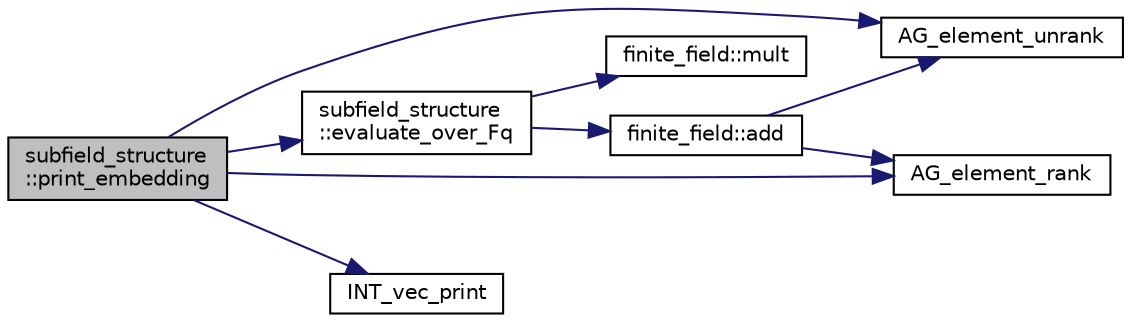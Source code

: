 digraph "subfield_structure::print_embedding"
{
  edge [fontname="Helvetica",fontsize="10",labelfontname="Helvetica",labelfontsize="10"];
  node [fontname="Helvetica",fontsize="10",shape=record];
  rankdir="LR";
  Node69 [label="subfield_structure\l::print_embedding",height=0.2,width=0.4,color="black", fillcolor="grey75", style="filled", fontcolor="black"];
  Node69 -> Node70 [color="midnightblue",fontsize="10",style="solid",fontname="Helvetica"];
  Node70 [label="AG_element_unrank",height=0.2,width=0.4,color="black", fillcolor="white", style="filled",URL="$d4/d67/geometry_8h.html#a4a33b86c87b2879b97cfa1327abe2885"];
  Node69 -> Node71 [color="midnightblue",fontsize="10",style="solid",fontname="Helvetica"];
  Node71 [label="subfield_structure\l::evaluate_over_Fq",height=0.2,width=0.4,color="black", fillcolor="white", style="filled",URL="$d4/d43/classsubfield__structure.html#a0215597004a289fbfdf29d8e2643a725"];
  Node71 -> Node72 [color="midnightblue",fontsize="10",style="solid",fontname="Helvetica"];
  Node72 [label="finite_field::mult",height=0.2,width=0.4,color="black", fillcolor="white", style="filled",URL="$df/d5a/classfinite__field.html#a24fb5917aa6d4d656fd855b7f44a13b0"];
  Node71 -> Node73 [color="midnightblue",fontsize="10",style="solid",fontname="Helvetica"];
  Node73 [label="finite_field::add",height=0.2,width=0.4,color="black", fillcolor="white", style="filled",URL="$df/d5a/classfinite__field.html#a8f12328a27500f3c7be0c849ebbc9d14"];
  Node73 -> Node70 [color="midnightblue",fontsize="10",style="solid",fontname="Helvetica"];
  Node73 -> Node74 [color="midnightblue",fontsize="10",style="solid",fontname="Helvetica"];
  Node74 [label="AG_element_rank",height=0.2,width=0.4,color="black", fillcolor="white", style="filled",URL="$d4/d67/geometry_8h.html#ab2ac908d07dd8038fd996e26bdc75c17"];
  Node69 -> Node75 [color="midnightblue",fontsize="10",style="solid",fontname="Helvetica"];
  Node75 [label="INT_vec_print",height=0.2,width=0.4,color="black", fillcolor="white", style="filled",URL="$df/dbf/sajeeb_8_c.html#a79a5901af0b47dd0d694109543c027fe"];
  Node69 -> Node74 [color="midnightblue",fontsize="10",style="solid",fontname="Helvetica"];
}

